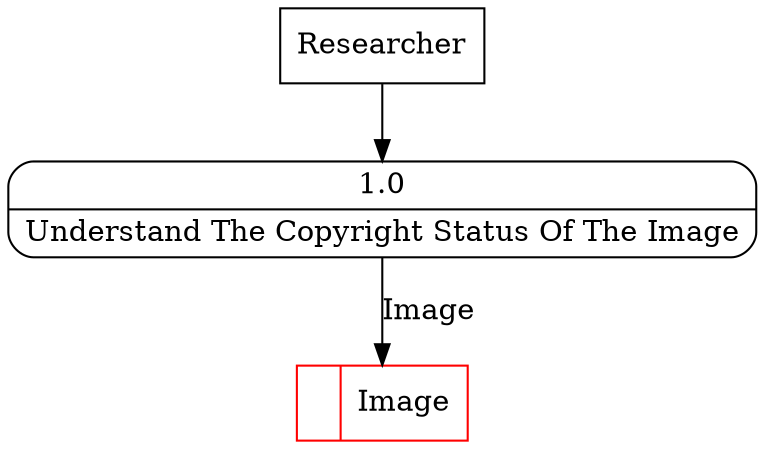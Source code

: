 digraph dfd2{ 
node[shape=record]
200 [label="<f0>  |<f1> Image " color=red];
201 [label="Researcher" shape=box];
202 [label="{<f0> 1.0|<f1> Understand The Copyright Status Of The Image }" shape=Mrecord];
201 -> 202
202 -> 200 [label="Image"]
}